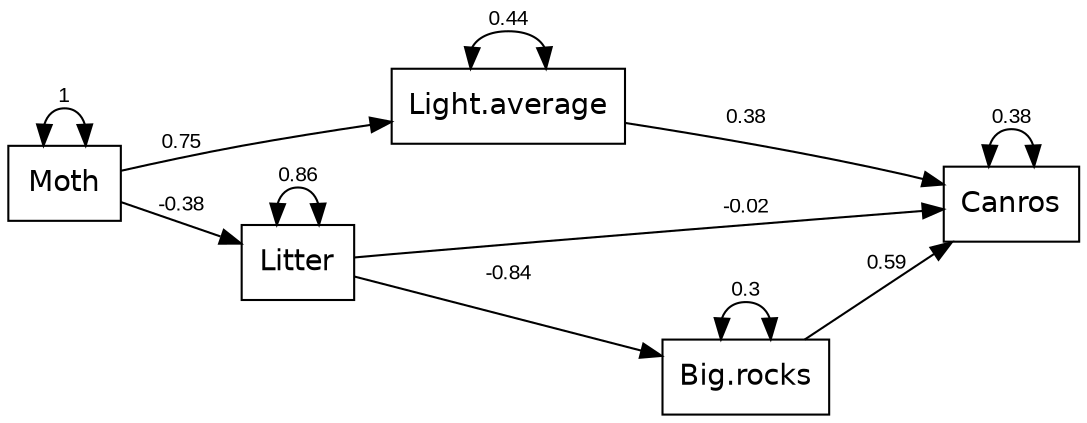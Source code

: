 digraph "sem.fit" {
  rankdir=LR;
  size="12,12";
  node [fontname="Helvetica" fontsize=14 shape=box];
  edge [fontname="Arial" fontsize=10];
  center=1;
  "Moth" -> "Light.average" [label="0.75"];
  "Moth" -> "Litter" [label="-0.38"];
  "Light.average" -> "Canros" [label="0.38"];
  "Litter" -> "Big.rocks" [label="-0.84"];
  "Litter" -> "Canros" [label="-0.02"];
  "Big.rocks" -> "Canros" [label="0.59"];
  "Moth" -> "Moth" [label="1" dir=both];
  "Light.average" -> "Light.average" [label="0.44" dir=both];
  "Litter" -> "Litter" [label="0.86" dir=both];
  "Big.rocks" -> "Big.rocks" [label="0.3" dir=both];
  "Canros" -> "Canros" [label="0.38" dir=both];
}
